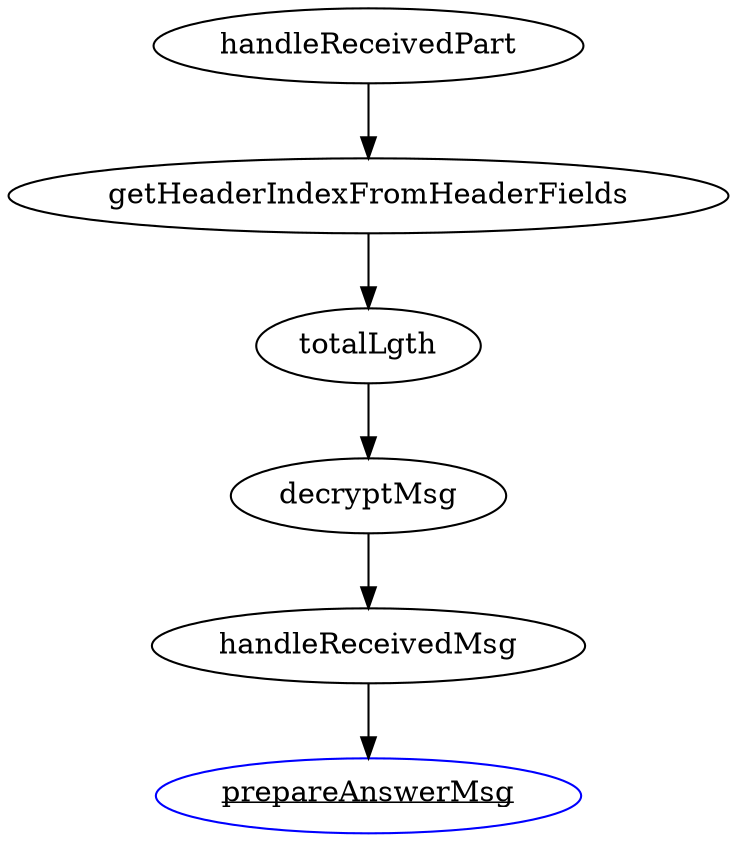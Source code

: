 digraph G3 {
  handleReceivedPart -> getHeaderIndexFromHeaderFields;
  getHeaderIndexFromHeaderFields -> totalLgth;
  totalLgth -> decryptMsg;
  decryptMsg -> handleReceivedMsg;
  handleReceivedMsg -> prepareAnswerMsg;
  prepareAnswerMsg[label=<<u>prepareAnswerMsg</u>> URL="\ref prepareAnswerMsg" color="blue"];
}  

